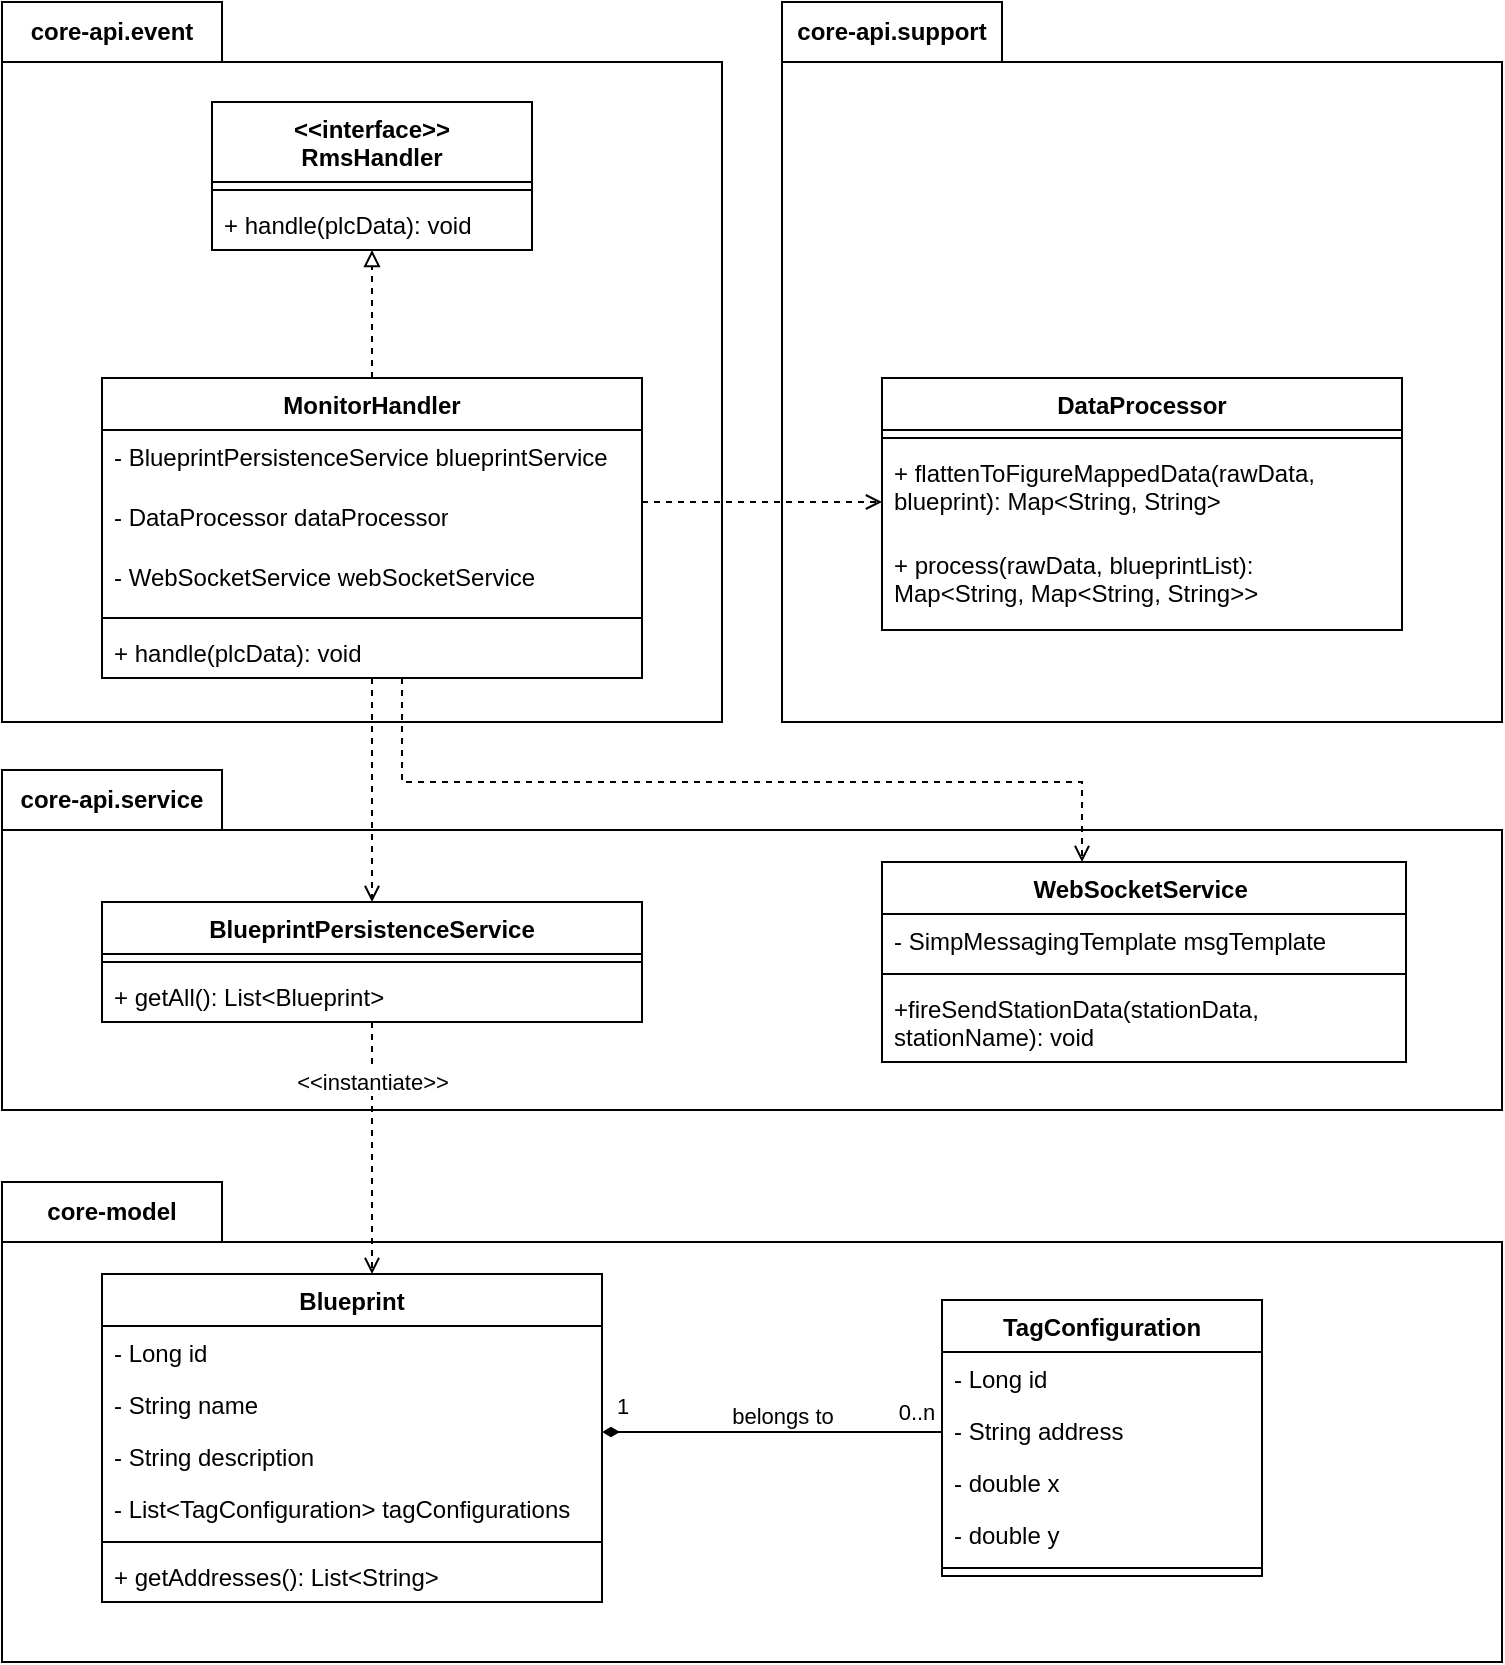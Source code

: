 <mxfile version="24.0.4" type="device">
  <diagram name="Page-1" id="O_E6jaliTsCYFEQ6Mmy1">
    <mxGraphModel dx="2440" dy="2516" grid="1" gridSize="10" guides="1" tooltips="1" connect="1" arrows="1" fold="1" page="1" pageScale="1" pageWidth="850" pageHeight="1100" math="0" shadow="0">
      <root>
        <mxCell id="0" />
        <mxCell id="1" parent="0" />
        <mxCell id="PBAVa2eQpxDVr7yZhb9t-65" value="core-model" style="shape=folder;fontStyle=1;tabWidth=110;tabHeight=30;tabPosition=left;html=1;boundedLbl=1;labelInHeader=1;container=1;collapsible=0;whiteSpace=wrap;" vertex="1" parent="1">
          <mxGeometry x="490" y="280" width="750" height="240" as="geometry" />
        </mxCell>
        <mxCell id="PBAVa2eQpxDVr7yZhb9t-66" value="" style="html=1;strokeColor=none;resizeWidth=1;resizeHeight=1;fillColor=none;part=1;connectable=0;allowArrows=0;deletable=0;whiteSpace=wrap;" vertex="1" parent="PBAVa2eQpxDVr7yZhb9t-65">
          <mxGeometry width="750" height="168.0" relative="1" as="geometry">
            <mxPoint y="30" as="offset" />
          </mxGeometry>
        </mxCell>
        <mxCell id="PBAVa2eQpxDVr7yZhb9t-59" value="core-api.service" style="shape=folder;fontStyle=1;tabWidth=110;tabHeight=30;tabPosition=left;html=1;boundedLbl=1;labelInHeader=1;container=1;collapsible=0;whiteSpace=wrap;" vertex="1" parent="1">
          <mxGeometry x="490" y="74" width="750" height="170" as="geometry" />
        </mxCell>
        <mxCell id="PBAVa2eQpxDVr7yZhb9t-60" value="" style="html=1;strokeColor=none;resizeWidth=1;resizeHeight=1;fillColor=none;part=1;connectable=0;allowArrows=0;deletable=0;whiteSpace=wrap;" vertex="1" parent="PBAVa2eQpxDVr7yZhb9t-59">
          <mxGeometry width="750" height="119.0" relative="1" as="geometry">
            <mxPoint y="30" as="offset" />
          </mxGeometry>
        </mxCell>
        <mxCell id="PBAVa2eQpxDVr7yZhb9t-17" value="&lt;span style=&quot;text-align: left;&quot;&gt;WebSocketService&amp;nbsp;&lt;/span&gt;" style="swimlane;fontStyle=1;align=center;verticalAlign=top;childLayout=stackLayout;horizontal=1;startSize=26;horizontalStack=0;resizeParent=1;resizeParentMax=0;resizeLast=0;collapsible=1;marginBottom=0;whiteSpace=wrap;html=1;" vertex="1" parent="PBAVa2eQpxDVr7yZhb9t-59">
          <mxGeometry x="440" y="46" width="262" height="100" as="geometry" />
        </mxCell>
        <mxCell id="PBAVa2eQpxDVr7yZhb9t-18" value="- SimpMessagingTemplate msgTemplate" style="text;strokeColor=none;fillColor=none;align=left;verticalAlign=top;spacingLeft=4;spacingRight=4;overflow=hidden;rotatable=0;points=[[0,0.5],[1,0.5]];portConstraint=eastwest;whiteSpace=wrap;html=1;" vertex="1" parent="PBAVa2eQpxDVr7yZhb9t-17">
          <mxGeometry y="26" width="262" height="26" as="geometry" />
        </mxCell>
        <mxCell id="PBAVa2eQpxDVr7yZhb9t-19" value="" style="line;strokeWidth=1;fillColor=none;align=left;verticalAlign=middle;spacingTop=-1;spacingLeft=3;spacingRight=3;rotatable=0;labelPosition=right;points=[];portConstraint=eastwest;strokeColor=inherit;" vertex="1" parent="PBAVa2eQpxDVr7yZhb9t-17">
          <mxGeometry y="52" width="262" height="8" as="geometry" />
        </mxCell>
        <mxCell id="PBAVa2eQpxDVr7yZhb9t-20" value="+fireSendStationData(stationData, stationName): void&amp;nbsp;" style="text;strokeColor=none;fillColor=none;align=left;verticalAlign=top;spacingLeft=4;spacingRight=4;overflow=hidden;rotatable=0;points=[[0,0.5],[1,0.5]];portConstraint=eastwest;whiteSpace=wrap;html=1;" vertex="1" parent="PBAVa2eQpxDVr7yZhb9t-17">
          <mxGeometry y="60" width="262" height="40" as="geometry" />
        </mxCell>
        <mxCell id="PBAVa2eQpxDVr7yZhb9t-21" value="&lt;span style=&quot;text-align: left;&quot;&gt;BlueprintPersistenceService&lt;/span&gt;" style="swimlane;fontStyle=1;align=center;verticalAlign=top;childLayout=stackLayout;horizontal=1;startSize=26;horizontalStack=0;resizeParent=1;resizeParentMax=0;resizeLast=0;collapsible=1;marginBottom=0;whiteSpace=wrap;html=1;" vertex="1" parent="PBAVa2eQpxDVr7yZhb9t-59">
          <mxGeometry x="50" y="66" width="270" height="60" as="geometry" />
        </mxCell>
        <mxCell id="PBAVa2eQpxDVr7yZhb9t-23" value="" style="line;strokeWidth=1;fillColor=none;align=left;verticalAlign=middle;spacingTop=-1;spacingLeft=3;spacingRight=3;rotatable=0;labelPosition=right;points=[];portConstraint=eastwest;strokeColor=inherit;" vertex="1" parent="PBAVa2eQpxDVr7yZhb9t-21">
          <mxGeometry y="26" width="270" height="8" as="geometry" />
        </mxCell>
        <mxCell id="PBAVa2eQpxDVr7yZhb9t-24" value="+ getAll(): List&amp;lt;Blueprint&amp;gt;" style="text;strokeColor=none;fillColor=none;align=left;verticalAlign=top;spacingLeft=4;spacingRight=4;overflow=hidden;rotatable=0;points=[[0,0.5],[1,0.5]];portConstraint=eastwest;whiteSpace=wrap;html=1;" vertex="1" parent="PBAVa2eQpxDVr7yZhb9t-21">
          <mxGeometry y="34" width="270" height="26" as="geometry" />
        </mxCell>
        <mxCell id="PBAVa2eQpxDVr7yZhb9t-51" value="core-api.support" style="shape=folder;fontStyle=1;tabWidth=110;tabHeight=30;tabPosition=left;html=1;boundedLbl=1;labelInHeader=1;container=1;collapsible=0;whiteSpace=wrap;" vertex="1" parent="1">
          <mxGeometry x="880" y="-310" width="360" height="360" as="geometry" />
        </mxCell>
        <mxCell id="PBAVa2eQpxDVr7yZhb9t-52" value="" style="html=1;strokeColor=none;resizeWidth=1;resizeHeight=1;fillColor=none;part=1;connectable=0;allowArrows=0;deletable=0;whiteSpace=wrap;" vertex="1" parent="PBAVa2eQpxDVr7yZhb9t-51">
          <mxGeometry width="360" height="252.0" relative="1" as="geometry">
            <mxPoint y="30" as="offset" />
          </mxGeometry>
        </mxCell>
        <mxCell id="PBAVa2eQpxDVr7yZhb9t-5" value="DataProcessor" style="swimlane;fontStyle=1;align=center;verticalAlign=top;childLayout=stackLayout;horizontal=1;startSize=26;horizontalStack=0;resizeParent=1;resizeParentMax=0;resizeLast=0;collapsible=1;marginBottom=0;whiteSpace=wrap;html=1;" vertex="1" parent="PBAVa2eQpxDVr7yZhb9t-51">
          <mxGeometry x="50" y="188" width="260" height="126" as="geometry" />
        </mxCell>
        <mxCell id="PBAVa2eQpxDVr7yZhb9t-7" value="" style="line;strokeWidth=1;fillColor=none;align=left;verticalAlign=middle;spacingTop=-1;spacingLeft=3;spacingRight=3;rotatable=0;labelPosition=right;points=[];portConstraint=eastwest;strokeColor=inherit;" vertex="1" parent="PBAVa2eQpxDVr7yZhb9t-5">
          <mxGeometry y="26" width="260" height="8" as="geometry" />
        </mxCell>
        <mxCell id="PBAVa2eQpxDVr7yZhb9t-8" value="+ flattenToFigureMappedData(rawData, blueprint): Map&amp;lt;String, String&amp;gt;" style="text;strokeColor=none;fillColor=none;align=left;verticalAlign=top;spacingLeft=4;spacingRight=4;overflow=hidden;rotatable=0;points=[[0,0.5],[1,0.5]];portConstraint=eastwest;whiteSpace=wrap;html=1;" vertex="1" parent="PBAVa2eQpxDVr7yZhb9t-5">
          <mxGeometry y="34" width="260" height="46" as="geometry" />
        </mxCell>
        <mxCell id="PBAVa2eQpxDVr7yZhb9t-28" value="+ process(rawData, blueprintList):&amp;nbsp;&lt;div&gt;Map&amp;lt;String, Map&amp;lt;String, String&amp;gt;&amp;gt;&lt;/div&gt;" style="text;strokeColor=none;fillColor=none;align=left;verticalAlign=top;spacingLeft=4;spacingRight=4;overflow=hidden;rotatable=0;points=[[0,0.5],[1,0.5]];portConstraint=eastwest;whiteSpace=wrap;html=1;" vertex="1" parent="PBAVa2eQpxDVr7yZhb9t-5">
          <mxGeometry y="80" width="260" height="46" as="geometry" />
        </mxCell>
        <mxCell id="PBAVa2eQpxDVr7yZhb9t-49" value="core-api.event" style="shape=folder;fontStyle=1;tabWidth=110;tabHeight=30;tabPosition=left;html=1;boundedLbl=1;labelInHeader=1;container=1;collapsible=0;whiteSpace=wrap;" vertex="1" parent="1">
          <mxGeometry x="490" y="-310" width="360" height="360" as="geometry" />
        </mxCell>
        <mxCell id="PBAVa2eQpxDVr7yZhb9t-50" value="" style="html=1;strokeColor=none;resizeWidth=1;resizeHeight=1;fillColor=none;part=1;connectable=0;allowArrows=0;deletable=0;whiteSpace=wrap;" vertex="1" parent="PBAVa2eQpxDVr7yZhb9t-49">
          <mxGeometry width="360" height="252.0" relative="1" as="geometry">
            <mxPoint y="30" as="offset" />
          </mxGeometry>
        </mxCell>
        <mxCell id="PBAVa2eQpxDVr7yZhb9t-1" value="&amp;lt;&amp;lt;interface&amp;gt;&amp;gt;&lt;br&gt;RmsHandler" style="swimlane;fontStyle=1;align=center;verticalAlign=top;childLayout=stackLayout;horizontal=1;startSize=40;horizontalStack=0;resizeParent=1;resizeParentMax=0;resizeLast=0;collapsible=1;marginBottom=0;whiteSpace=wrap;html=1;" vertex="1" parent="1">
          <mxGeometry x="595" y="-260" width="160" height="74" as="geometry" />
        </mxCell>
        <mxCell id="PBAVa2eQpxDVr7yZhb9t-3" value="" style="line;strokeWidth=1;fillColor=none;align=left;verticalAlign=middle;spacingTop=-1;spacingLeft=3;spacingRight=3;rotatable=0;labelPosition=right;points=[];portConstraint=eastwest;strokeColor=inherit;" vertex="1" parent="PBAVa2eQpxDVr7yZhb9t-1">
          <mxGeometry y="40" width="160" height="8" as="geometry" />
        </mxCell>
        <mxCell id="PBAVa2eQpxDVr7yZhb9t-4" value="+ handle(plcData): void" style="text;strokeColor=none;fillColor=none;align=left;verticalAlign=top;spacingLeft=4;spacingRight=4;overflow=hidden;rotatable=0;points=[[0,0.5],[1,0.5]];portConstraint=eastwest;whiteSpace=wrap;html=1;" vertex="1" parent="PBAVa2eQpxDVr7yZhb9t-1">
          <mxGeometry y="48" width="160" height="26" as="geometry" />
        </mxCell>
        <mxCell id="PBAVa2eQpxDVr7yZhb9t-39" style="edgeStyle=orthogonalEdgeStyle;rounded=0;orthogonalLoop=1;jettySize=auto;html=1;dashed=1;endArrow=block;endFill=0;" edge="1" parent="1" source="PBAVa2eQpxDVr7yZhb9t-9" target="PBAVa2eQpxDVr7yZhb9t-1">
          <mxGeometry relative="1" as="geometry" />
        </mxCell>
        <mxCell id="PBAVa2eQpxDVr7yZhb9t-40" style="edgeStyle=orthogonalEdgeStyle;rounded=0;orthogonalLoop=1;jettySize=auto;html=1;dashed=1;endArrow=open;endFill=0;" edge="1" parent="1" source="PBAVa2eQpxDVr7yZhb9t-9" target="PBAVa2eQpxDVr7yZhb9t-5">
          <mxGeometry relative="1" as="geometry">
            <Array as="points">
              <mxPoint x="880" y="-60" />
              <mxPoint x="880" y="-60" />
            </Array>
          </mxGeometry>
        </mxCell>
        <mxCell id="PBAVa2eQpxDVr7yZhb9t-41" style="edgeStyle=orthogonalEdgeStyle;rounded=0;orthogonalLoop=1;jettySize=auto;html=1;dashed=1;endArrow=open;endFill=0;" edge="1" parent="1" source="PBAVa2eQpxDVr7yZhb9t-9" target="PBAVa2eQpxDVr7yZhb9t-21">
          <mxGeometry relative="1" as="geometry">
            <Array as="points">
              <mxPoint x="675" y="80" />
              <mxPoint x="675" y="80" />
            </Array>
          </mxGeometry>
        </mxCell>
        <mxCell id="PBAVa2eQpxDVr7yZhb9t-42" style="edgeStyle=orthogonalEdgeStyle;rounded=0;orthogonalLoop=1;jettySize=auto;html=1;dashed=1;endArrow=open;endFill=0;" edge="1" parent="1" source="PBAVa2eQpxDVr7yZhb9t-9" target="PBAVa2eQpxDVr7yZhb9t-17">
          <mxGeometry relative="1" as="geometry">
            <Array as="points">
              <mxPoint x="690" y="80" />
              <mxPoint x="1030" y="80" />
            </Array>
          </mxGeometry>
        </mxCell>
        <mxCell id="PBAVa2eQpxDVr7yZhb9t-9" value="MonitorHandler" style="swimlane;fontStyle=1;align=center;verticalAlign=top;childLayout=stackLayout;horizontal=1;startSize=26;horizontalStack=0;resizeParent=1;resizeParentMax=0;resizeLast=0;collapsible=1;marginBottom=0;whiteSpace=wrap;html=1;" vertex="1" parent="1">
          <mxGeometry x="540" y="-122" width="270" height="150" as="geometry" />
        </mxCell>
        <mxCell id="PBAVa2eQpxDVr7yZhb9t-25" value="- BlueprintPersistenceService blueprintService&amp;nbsp;" style="text;strokeColor=none;fillColor=none;align=left;verticalAlign=top;spacingLeft=4;spacingRight=4;overflow=hidden;rotatable=0;points=[[0,0.5],[1,0.5]];portConstraint=eastwest;whiteSpace=wrap;html=1;" vertex="1" parent="PBAVa2eQpxDVr7yZhb9t-9">
          <mxGeometry y="26" width="270" height="30" as="geometry" />
        </mxCell>
        <mxCell id="PBAVa2eQpxDVr7yZhb9t-27" value="- DataProcessor dataProcessor" style="text;strokeColor=none;fillColor=none;align=left;verticalAlign=top;spacingLeft=4;spacingRight=4;overflow=hidden;rotatable=0;points=[[0,0.5],[1,0.5]];portConstraint=eastwest;whiteSpace=wrap;html=1;" vertex="1" parent="PBAVa2eQpxDVr7yZhb9t-9">
          <mxGeometry y="56" width="270" height="30" as="geometry" />
        </mxCell>
        <mxCell id="PBAVa2eQpxDVr7yZhb9t-26" value="- WebSocketService webSocketService" style="text;strokeColor=none;fillColor=none;align=left;verticalAlign=top;spacingLeft=4;spacingRight=4;overflow=hidden;rotatable=0;points=[[0,0.5],[1,0.5]];portConstraint=eastwest;whiteSpace=wrap;html=1;" vertex="1" parent="PBAVa2eQpxDVr7yZhb9t-9">
          <mxGeometry y="86" width="270" height="30" as="geometry" />
        </mxCell>
        <mxCell id="PBAVa2eQpxDVr7yZhb9t-11" value="" style="line;strokeWidth=1;fillColor=none;align=left;verticalAlign=middle;spacingTop=-1;spacingLeft=3;spacingRight=3;rotatable=0;labelPosition=right;points=[];portConstraint=eastwest;strokeColor=inherit;" vertex="1" parent="PBAVa2eQpxDVr7yZhb9t-9">
          <mxGeometry y="116" width="270" height="8" as="geometry" />
        </mxCell>
        <mxCell id="PBAVa2eQpxDVr7yZhb9t-12" value="+ handle(plcData): void" style="text;strokeColor=none;fillColor=none;align=left;verticalAlign=top;spacingLeft=4;spacingRight=4;overflow=hidden;rotatable=0;points=[[0,0.5],[1,0.5]];portConstraint=eastwest;whiteSpace=wrap;html=1;" vertex="1" parent="PBAVa2eQpxDVr7yZhb9t-9">
          <mxGeometry y="124" width="270" height="26" as="geometry" />
        </mxCell>
        <mxCell id="PBAVa2eQpxDVr7yZhb9t-45" style="edgeStyle=orthogonalEdgeStyle;rounded=0;orthogonalLoop=1;jettySize=auto;html=1;endArrow=diamondThin;endFill=1;" edge="1" parent="1">
          <mxGeometry relative="1" as="geometry">
            <mxPoint x="960" y="405" as="sourcePoint" />
            <mxPoint x="790" y="405" as="targetPoint" />
            <Array as="points">
              <mxPoint x="920" y="405" />
              <mxPoint x="920" y="405" />
            </Array>
          </mxGeometry>
        </mxCell>
        <mxCell id="PBAVa2eQpxDVr7yZhb9t-46" value="1" style="edgeLabel;html=1;align=center;verticalAlign=middle;resizable=0;points=[];" vertex="1" connectable="0" parent="PBAVa2eQpxDVr7yZhb9t-45">
          <mxGeometry x="0.93" y="-1" relative="1" as="geometry">
            <mxPoint x="4" y="-12" as="offset" />
          </mxGeometry>
        </mxCell>
        <mxCell id="PBAVa2eQpxDVr7yZhb9t-47" value="0..n" style="edgeLabel;html=1;align=center;verticalAlign=middle;resizable=0;points=[];" vertex="1" connectable="0" parent="PBAVa2eQpxDVr7yZhb9t-45">
          <mxGeometry x="-0.9" y="-1" relative="1" as="geometry">
            <mxPoint x="-5" y="-9" as="offset" />
          </mxGeometry>
        </mxCell>
        <mxCell id="PBAVa2eQpxDVr7yZhb9t-48" value="belongs to" style="edgeLabel;html=1;align=center;verticalAlign=middle;resizable=0;points=[];" vertex="1" connectable="0" parent="PBAVa2eQpxDVr7yZhb9t-45">
          <mxGeometry x="0.139" relative="1" as="geometry">
            <mxPoint x="17" y="-8" as="offset" />
          </mxGeometry>
        </mxCell>
        <mxCell id="PBAVa2eQpxDVr7yZhb9t-13" value="TagConfiguration" style="swimlane;fontStyle=1;align=center;verticalAlign=top;childLayout=stackLayout;horizontal=1;startSize=26;horizontalStack=0;resizeParent=1;resizeParentMax=0;resizeLast=0;collapsible=1;marginBottom=0;whiteSpace=wrap;html=1;" vertex="1" parent="1">
          <mxGeometry x="960" y="339" width="160" height="138" as="geometry" />
        </mxCell>
        <mxCell id="PBAVa2eQpxDVr7yZhb9t-14" value="- Long id" style="text;strokeColor=none;fillColor=none;align=left;verticalAlign=top;spacingLeft=4;spacingRight=4;overflow=hidden;rotatable=0;points=[[0,0.5],[1,0.5]];portConstraint=eastwest;whiteSpace=wrap;html=1;" vertex="1" parent="PBAVa2eQpxDVr7yZhb9t-13">
          <mxGeometry y="26" width="160" height="26" as="geometry" />
        </mxCell>
        <mxCell id="PBAVa2eQpxDVr7yZhb9t-36" value="- String address" style="text;strokeColor=none;fillColor=none;align=left;verticalAlign=top;spacingLeft=4;spacingRight=4;overflow=hidden;rotatable=0;points=[[0,0.5],[1,0.5]];portConstraint=eastwest;whiteSpace=wrap;html=1;" vertex="1" parent="PBAVa2eQpxDVr7yZhb9t-13">
          <mxGeometry y="52" width="160" height="26" as="geometry" />
        </mxCell>
        <mxCell id="PBAVa2eQpxDVr7yZhb9t-37" value="- double x" style="text;strokeColor=none;fillColor=none;align=left;verticalAlign=top;spacingLeft=4;spacingRight=4;overflow=hidden;rotatable=0;points=[[0,0.5],[1,0.5]];portConstraint=eastwest;whiteSpace=wrap;html=1;" vertex="1" parent="PBAVa2eQpxDVr7yZhb9t-13">
          <mxGeometry y="78" width="160" height="26" as="geometry" />
        </mxCell>
        <mxCell id="PBAVa2eQpxDVr7yZhb9t-38" value="- double y&amp;nbsp;" style="text;strokeColor=none;fillColor=none;align=left;verticalAlign=top;spacingLeft=4;spacingRight=4;overflow=hidden;rotatable=0;points=[[0,0.5],[1,0.5]];portConstraint=eastwest;whiteSpace=wrap;html=1;" vertex="1" parent="PBAVa2eQpxDVr7yZhb9t-13">
          <mxGeometry y="104" width="160" height="26" as="geometry" />
        </mxCell>
        <mxCell id="PBAVa2eQpxDVr7yZhb9t-15" value="" style="line;strokeWidth=1;fillColor=none;align=left;verticalAlign=middle;spacingTop=-1;spacingLeft=3;spacingRight=3;rotatable=0;labelPosition=right;points=[];portConstraint=eastwest;strokeColor=inherit;" vertex="1" parent="PBAVa2eQpxDVr7yZhb9t-13">
          <mxGeometry y="130" width="160" height="8" as="geometry" />
        </mxCell>
        <mxCell id="PBAVa2eQpxDVr7yZhb9t-43" style="edgeStyle=orthogonalEdgeStyle;rounded=0;orthogonalLoop=1;jettySize=auto;html=1;dashed=1;endArrow=open;endFill=0;" edge="1" parent="1" source="PBAVa2eQpxDVr7yZhb9t-21" target="PBAVa2eQpxDVr7yZhb9t-29">
          <mxGeometry relative="1" as="geometry">
            <Array as="points">
              <mxPoint x="665" y="180" />
              <mxPoint x="665" y="180" />
            </Array>
          </mxGeometry>
        </mxCell>
        <mxCell id="PBAVa2eQpxDVr7yZhb9t-44" value="&amp;lt;&amp;lt;instantiate&amp;gt;&amp;gt;" style="edgeLabel;html=1;align=center;verticalAlign=middle;resizable=0;points=[];" vertex="1" connectable="0" parent="PBAVa2eQpxDVr7yZhb9t-43">
          <mxGeometry x="-0.148" relative="1" as="geometry">
            <mxPoint y="-24" as="offset" />
          </mxGeometry>
        </mxCell>
        <mxCell id="PBAVa2eQpxDVr7yZhb9t-29" value="Blueprint" style="swimlane;fontStyle=1;align=center;verticalAlign=top;childLayout=stackLayout;horizontal=1;startSize=26;horizontalStack=0;resizeParent=1;resizeParentMax=0;resizeLast=0;collapsible=1;marginBottom=0;whiteSpace=wrap;html=1;" vertex="1" parent="1">
          <mxGeometry x="540" y="326" width="250" height="164" as="geometry" />
        </mxCell>
        <mxCell id="PBAVa2eQpxDVr7yZhb9t-30" value="- Long id" style="text;strokeColor=none;fillColor=none;align=left;verticalAlign=top;spacingLeft=4;spacingRight=4;overflow=hidden;rotatable=0;points=[[0,0.5],[1,0.5]];portConstraint=eastwest;whiteSpace=wrap;html=1;" vertex="1" parent="PBAVa2eQpxDVr7yZhb9t-29">
          <mxGeometry y="26" width="250" height="26" as="geometry" />
        </mxCell>
        <mxCell id="PBAVa2eQpxDVr7yZhb9t-33" value="- String name" style="text;strokeColor=none;fillColor=none;align=left;verticalAlign=top;spacingLeft=4;spacingRight=4;overflow=hidden;rotatable=0;points=[[0,0.5],[1,0.5]];portConstraint=eastwest;whiteSpace=wrap;html=1;" vertex="1" parent="PBAVa2eQpxDVr7yZhb9t-29">
          <mxGeometry y="52" width="250" height="26" as="geometry" />
        </mxCell>
        <mxCell id="PBAVa2eQpxDVr7yZhb9t-34" value="- String description" style="text;strokeColor=none;fillColor=none;align=left;verticalAlign=top;spacingLeft=4;spacingRight=4;overflow=hidden;rotatable=0;points=[[0,0.5],[1,0.5]];portConstraint=eastwest;whiteSpace=wrap;html=1;" vertex="1" parent="PBAVa2eQpxDVr7yZhb9t-29">
          <mxGeometry y="78" width="250" height="26" as="geometry" />
        </mxCell>
        <mxCell id="PBAVa2eQpxDVr7yZhb9t-35" value="- List&amp;lt;TagConfiguration&amp;gt; tagConfigurations" style="text;strokeColor=none;fillColor=none;align=left;verticalAlign=top;spacingLeft=4;spacingRight=4;overflow=hidden;rotatable=0;points=[[0,0.5],[1,0.5]];portConstraint=eastwest;whiteSpace=wrap;html=1;" vertex="1" parent="PBAVa2eQpxDVr7yZhb9t-29">
          <mxGeometry y="104" width="250" height="26" as="geometry" />
        </mxCell>
        <mxCell id="PBAVa2eQpxDVr7yZhb9t-31" value="" style="line;strokeWidth=1;fillColor=none;align=left;verticalAlign=middle;spacingTop=-1;spacingLeft=3;spacingRight=3;rotatable=0;labelPosition=right;points=[];portConstraint=eastwest;strokeColor=inherit;" vertex="1" parent="PBAVa2eQpxDVr7yZhb9t-29">
          <mxGeometry y="130" width="250" height="8" as="geometry" />
        </mxCell>
        <mxCell id="PBAVa2eQpxDVr7yZhb9t-32" value="+ getAddresses(): List&amp;lt;String&amp;gt;&amp;nbsp;" style="text;strokeColor=none;fillColor=none;align=left;verticalAlign=top;spacingLeft=4;spacingRight=4;overflow=hidden;rotatable=0;points=[[0,0.5],[1,0.5]];portConstraint=eastwest;whiteSpace=wrap;html=1;" vertex="1" parent="PBAVa2eQpxDVr7yZhb9t-29">
          <mxGeometry y="138" width="250" height="26" as="geometry" />
        </mxCell>
      </root>
    </mxGraphModel>
  </diagram>
</mxfile>
